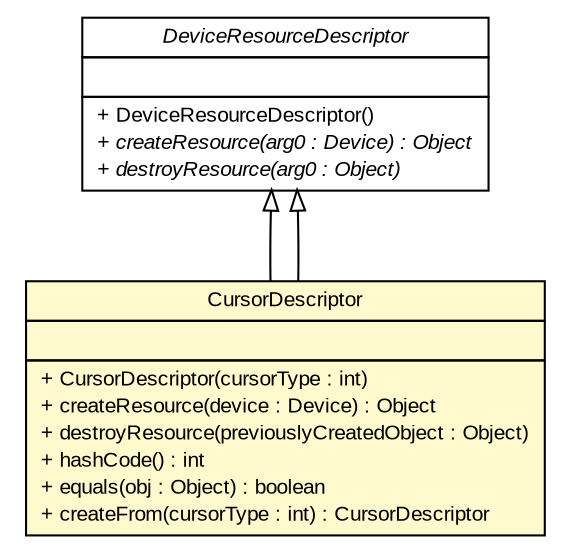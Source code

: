 #!/usr/local/bin/dot
#
# Class diagram 
# Generated by UMLGraph version R5_6-24-gf6e263 (http://www.umlgraph.org/)
#

digraph G {
	edge [fontname="arial",fontsize=10,labelfontname="arial",labelfontsize=10];
	node [fontname="arial",fontsize=10,shape=plaintext];
	nodesep=0.25;
	ranksep=0.5;
	// gov.sandia.cf.parts.theme.CursorDescriptor
	c81234 [label=<<table title="gov.sandia.cf.parts.theme.CursorDescriptor" border="0" cellborder="1" cellspacing="0" cellpadding="2" port="p" bgcolor="lemonChiffon" href="./CursorDescriptor.html">
		<tr><td><table border="0" cellspacing="0" cellpadding="1">
<tr><td align="center" balign="center"> CursorDescriptor </td></tr>
		</table></td></tr>
		<tr><td><table border="0" cellspacing="0" cellpadding="1">
<tr><td align="left" balign="left">  </td></tr>
		</table></td></tr>
		<tr><td><table border="0" cellspacing="0" cellpadding="1">
<tr><td align="left" balign="left"> + CursorDescriptor(cursorType : int) </td></tr>
<tr><td align="left" balign="left"> + createResource(device : Device) : Object </td></tr>
<tr><td align="left" balign="left"> + destroyResource(previouslyCreatedObject : Object) </td></tr>
<tr><td align="left" balign="left"> + hashCode() : int </td></tr>
<tr><td align="left" balign="left"> + equals(obj : Object) : boolean </td></tr>
<tr><td align="left" balign="left"> + createFrom(cursorType : int) : CursorDescriptor </td></tr>
		</table></td></tr>
		</table>>, URL="./CursorDescriptor.html", fontname="arial", fontcolor="black", fontsize=10.0];
	//gov.sandia.cf.parts.theme.CursorDescriptor extends org.eclipse.jface.resource.DeviceResourceDescriptor
	c81460:p -> c81234:p [dir=back,arrowtail=empty];
	//gov.sandia.cf.parts.theme.CursorDescriptor extends org.eclipse.jface.resource.DeviceResourceDescriptor
	c81460:p -> c81234:p [dir=back,arrowtail=empty];
	// org.eclipse.jface.resource.DeviceResourceDescriptor
	c81460 [label=<<table title="org.eclipse.jface.resource.DeviceResourceDescriptor" border="0" cellborder="1" cellspacing="0" cellpadding="2" port="p" href="http://java.sun.com/j2se/1.4.2/docs/api/org/eclipse/jface/resource/DeviceResourceDescriptor.html">
		<tr><td><table border="0" cellspacing="0" cellpadding="1">
<tr><td align="center" balign="center"><font face="arial italic"> DeviceResourceDescriptor </font></td></tr>
		</table></td></tr>
		<tr><td><table border="0" cellspacing="0" cellpadding="1">
<tr><td align="left" balign="left">  </td></tr>
		</table></td></tr>
		<tr><td><table border="0" cellspacing="0" cellpadding="1">
<tr><td align="left" balign="left"> + DeviceResourceDescriptor() </td></tr>
<tr><td align="left" balign="left"><font face="arial italic" point-size="10.0"> + createResource(arg0 : Device) : Object </font></td></tr>
<tr><td align="left" balign="left"><font face="arial italic" point-size="10.0"> + destroyResource(arg0 : Object) </font></td></tr>
		</table></td></tr>
		</table>>, URL="http://java.sun.com/j2se/1.4.2/docs/api/org/eclipse/jface/resource/DeviceResourceDescriptor.html", fontname="arial", fontcolor="black", fontsize=10.0];
}

